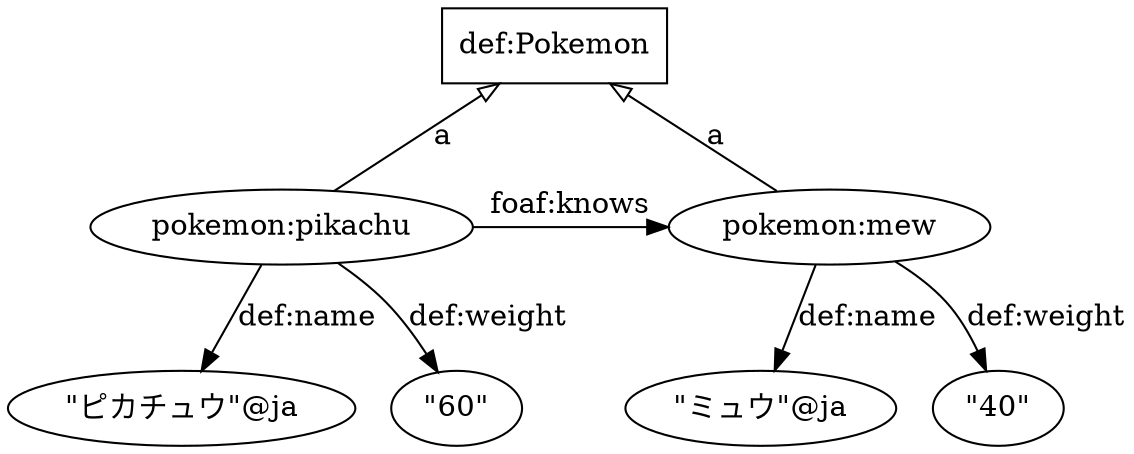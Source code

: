 digraph class {
  {
    rank=same
    mew [label=<pokemon:mew>];
    pikachu [label=<pokemon:pikachu>];
  }
  mewName [label=<"ミュウ"@ja>];
  mewWeight [label=<"40">];
  mew -> mewName [label="def:name"];
  mew -> mewWeight [label="def:weight"];
  pikachuName [label=<"ピカチュウ"@ja>];
  pikachuWeight [label=<"60">];
  pikachu -> mew [label=<foaf:knows>];
  pikachu -> pikachuName [label=<def:name>];
  pikachu -> pikachuWeight [label=<def:weight>];
  pokemon [label=<def:Pokemon>,shape="rect"];
  pokemon -> mew [arrowtail="onormal",dir="back",label=<a>];
  pokemon -> pikachu [arrowtail="onormal",dir="back",label=<a>];
}
